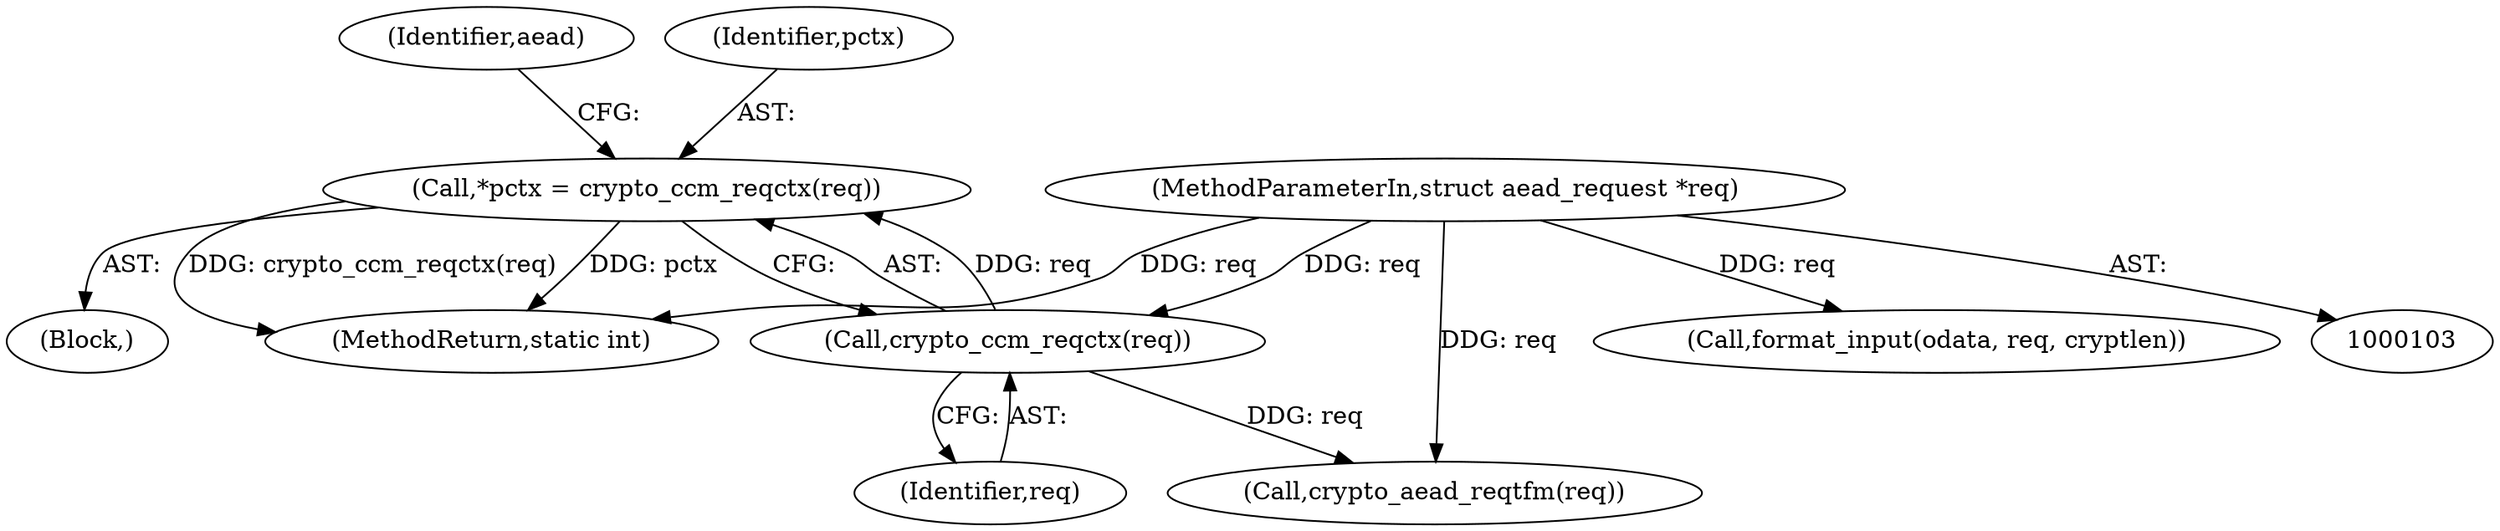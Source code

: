 digraph "0_linux_3b30460c5b0ed762be75a004e924ec3f8711e032@API" {
"1000109" [label="(Call,*pctx = crypto_ccm_reqctx(req))"];
"1000111" [label="(Call,crypto_ccm_reqctx(req))"];
"1000104" [label="(MethodParameterIn,struct aead_request *req)"];
"1000115" [label="(Identifier,aead)"];
"1000104" [label="(MethodParameterIn,struct aead_request *req)"];
"1000111" [label="(Call,crypto_ccm_reqctx(req))"];
"1000107" [label="(Block,)"];
"1000109" [label="(Call,*pctx = crypto_ccm_reqctx(req))"];
"1000110" [label="(Identifier,pctx)"];
"1000112" [label="(Identifier,req)"];
"1000151" [label="(Call,format_input(odata, req, cryptlen))"];
"1000116" [label="(Call,crypto_aead_reqtfm(req))"];
"1000289" [label="(MethodReturn,static int)"];
"1000109" -> "1000107"  [label="AST: "];
"1000109" -> "1000111"  [label="CFG: "];
"1000110" -> "1000109"  [label="AST: "];
"1000111" -> "1000109"  [label="AST: "];
"1000115" -> "1000109"  [label="CFG: "];
"1000109" -> "1000289"  [label="DDG: pctx"];
"1000109" -> "1000289"  [label="DDG: crypto_ccm_reqctx(req)"];
"1000111" -> "1000109"  [label="DDG: req"];
"1000111" -> "1000112"  [label="CFG: "];
"1000112" -> "1000111"  [label="AST: "];
"1000104" -> "1000111"  [label="DDG: req"];
"1000111" -> "1000116"  [label="DDG: req"];
"1000104" -> "1000103"  [label="AST: "];
"1000104" -> "1000289"  [label="DDG: req"];
"1000104" -> "1000116"  [label="DDG: req"];
"1000104" -> "1000151"  [label="DDG: req"];
}
